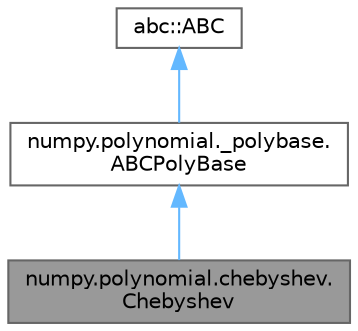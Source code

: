digraph "numpy.polynomial.chebyshev.Chebyshev"
{
 // LATEX_PDF_SIZE
  bgcolor="transparent";
  edge [fontname=Helvetica,fontsize=10,labelfontname=Helvetica,labelfontsize=10];
  node [fontname=Helvetica,fontsize=10,shape=box,height=0.2,width=0.4];
  Node1 [id="Node000001",label="numpy.polynomial.chebyshev.\lChebyshev",height=0.2,width=0.4,color="gray40", fillcolor="grey60", style="filled", fontcolor="black",tooltip=" "];
  Node2 -> Node1 [id="edge3_Node000001_Node000002",dir="back",color="steelblue1",style="solid",tooltip=" "];
  Node2 [id="Node000002",label="numpy.polynomial._polybase.\lABCPolyBase",height=0.2,width=0.4,color="gray40", fillcolor="white", style="filled",URL="$classnumpy_1_1polynomial_1_1__polybase_1_1ABCPolyBase.html",tooltip=" "];
  Node3 -> Node2 [id="edge4_Node000002_Node000003",dir="back",color="steelblue1",style="solid",tooltip=" "];
  Node3 [id="Node000003",label="abc::ABC",height=0.2,width=0.4,color="gray40", fillcolor="white", style="filled",tooltip=" "];
}
